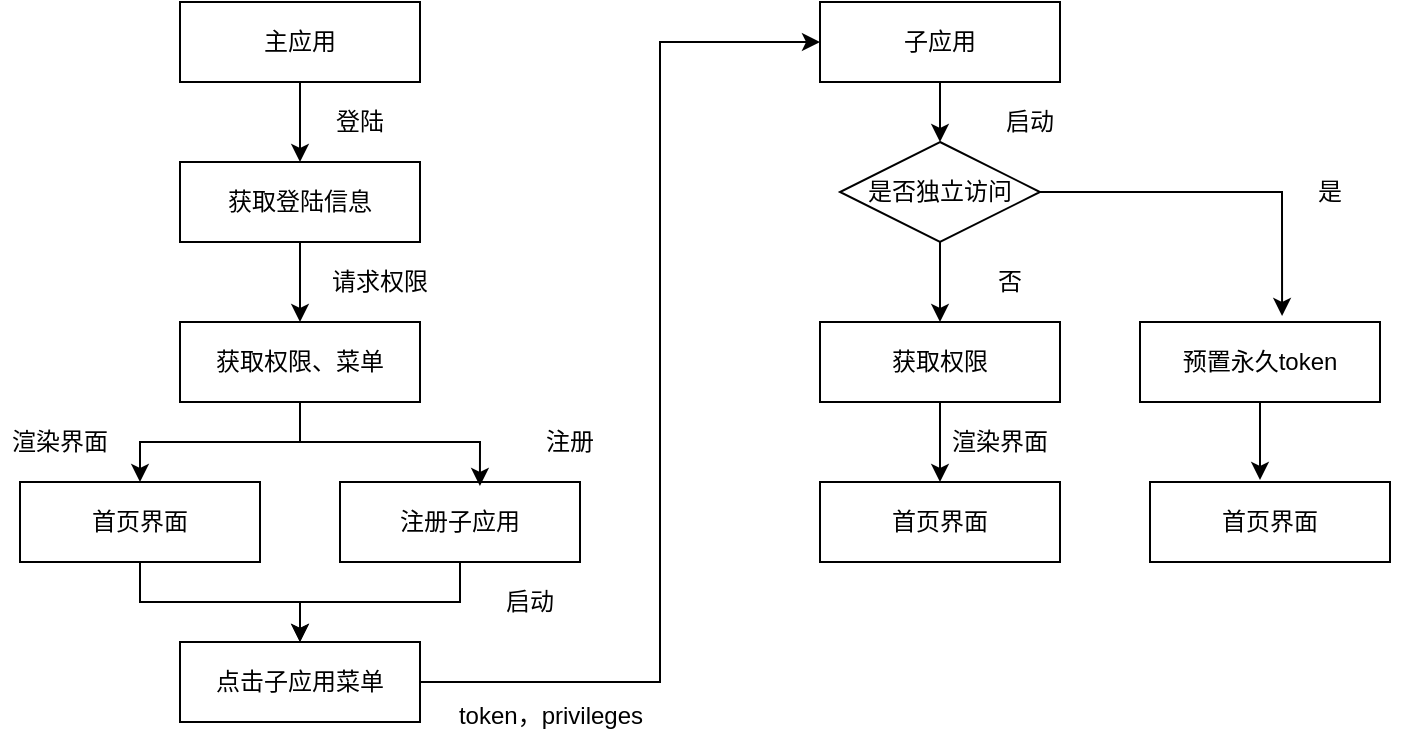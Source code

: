 <mxfile version="14.5.3" type="github">
  <diagram id="2YU1mLC71ZaFPqUyA7jv" name="Page-1">
    <mxGraphModel dx="1360" dy="834" grid="0" gridSize="10" guides="1" tooltips="1" connect="1" arrows="1" fold="1" page="1" pageScale="1" pageWidth="3300" pageHeight="4681" background="none" math="0" shadow="0">
      <root>
        <mxCell id="0" />
        <mxCell id="1" parent="0" />
        <mxCell id="SAPhj2jainKKI0kJMRds-7" style="edgeStyle=orthogonalEdgeStyle;rounded=0;orthogonalLoop=1;jettySize=auto;html=1;entryX=0.5;entryY=0;entryDx=0;entryDy=0;" edge="1" parent="1" source="SAPhj2jainKKI0kJMRds-2" target="SAPhj2jainKKI0kJMRds-6">
          <mxGeometry relative="1" as="geometry">
            <Array as="points">
              <mxPoint x="540" y="590" />
              <mxPoint x="540" y="590" />
            </Array>
          </mxGeometry>
        </mxCell>
        <mxCell id="SAPhj2jainKKI0kJMRds-2" value="主应用" style="rounded=0;whiteSpace=wrap;html=1;" vertex="1" parent="1">
          <mxGeometry x="480" y="560" width="120" height="40" as="geometry" />
        </mxCell>
        <mxCell id="SAPhj2jainKKI0kJMRds-19" style="edgeStyle=orthogonalEdgeStyle;rounded=0;orthogonalLoop=1;jettySize=auto;html=1;entryX=0.5;entryY=0;entryDx=0;entryDy=0;" edge="1" parent="1" source="SAPhj2jainKKI0kJMRds-3" target="SAPhj2jainKKI0kJMRds-16">
          <mxGeometry relative="1" as="geometry" />
        </mxCell>
        <mxCell id="SAPhj2jainKKI0kJMRds-3" value="注册子应用" style="rounded=0;whiteSpace=wrap;html=1;" vertex="1" parent="1">
          <mxGeometry x="560" y="800" width="120" height="40" as="geometry" />
        </mxCell>
        <mxCell id="SAPhj2jainKKI0kJMRds-11" style="edgeStyle=orthogonalEdgeStyle;rounded=0;orthogonalLoop=1;jettySize=auto;html=1;entryX=0.5;entryY=0;entryDx=0;entryDy=0;" edge="1" parent="1" source="SAPhj2jainKKI0kJMRds-6" target="SAPhj2jainKKI0kJMRds-10">
          <mxGeometry relative="1" as="geometry" />
        </mxCell>
        <mxCell id="SAPhj2jainKKI0kJMRds-6" value="获取登陆信息" style="rounded=0;whiteSpace=wrap;html=1;" vertex="1" parent="1">
          <mxGeometry x="480" y="640" width="120" height="40" as="geometry" />
        </mxCell>
        <mxCell id="SAPhj2jainKKI0kJMRds-8" value="登陆" style="text;html=1;strokeColor=none;fillColor=none;align=center;verticalAlign=middle;whiteSpace=wrap;rounded=0;" vertex="1" parent="1">
          <mxGeometry x="550" y="610" width="40" height="20" as="geometry" />
        </mxCell>
        <mxCell id="SAPhj2jainKKI0kJMRds-13" style="edgeStyle=orthogonalEdgeStyle;rounded=0;orthogonalLoop=1;jettySize=auto;html=1;entryX=0.583;entryY=0.05;entryDx=0;entryDy=0;entryPerimeter=0;" edge="1" parent="1" source="SAPhj2jainKKI0kJMRds-10" target="SAPhj2jainKKI0kJMRds-3">
          <mxGeometry relative="1" as="geometry" />
        </mxCell>
        <mxCell id="SAPhj2jainKKI0kJMRds-15" style="edgeStyle=orthogonalEdgeStyle;rounded=0;orthogonalLoop=1;jettySize=auto;html=1;entryX=0.5;entryY=0;entryDx=0;entryDy=0;" edge="1" parent="1" source="SAPhj2jainKKI0kJMRds-10" target="SAPhj2jainKKI0kJMRds-14">
          <mxGeometry relative="1" as="geometry" />
        </mxCell>
        <mxCell id="SAPhj2jainKKI0kJMRds-10" value="获取权限、菜单" style="rounded=0;whiteSpace=wrap;html=1;" vertex="1" parent="1">
          <mxGeometry x="480" y="720" width="120" height="40" as="geometry" />
        </mxCell>
        <mxCell id="SAPhj2jainKKI0kJMRds-12" value="请求权限" style="text;html=1;strokeColor=none;fillColor=none;align=center;verticalAlign=middle;whiteSpace=wrap;rounded=0;" vertex="1" parent="1">
          <mxGeometry x="550" y="690" width="60" height="20" as="geometry" />
        </mxCell>
        <mxCell id="SAPhj2jainKKI0kJMRds-17" style="edgeStyle=orthogonalEdgeStyle;rounded=0;orthogonalLoop=1;jettySize=auto;html=1;" edge="1" parent="1" source="SAPhj2jainKKI0kJMRds-14" target="SAPhj2jainKKI0kJMRds-16">
          <mxGeometry relative="1" as="geometry" />
        </mxCell>
        <mxCell id="SAPhj2jainKKI0kJMRds-14" value="首页界面" style="rounded=0;whiteSpace=wrap;html=1;" vertex="1" parent="1">
          <mxGeometry x="400" y="800" width="120" height="40" as="geometry" />
        </mxCell>
        <mxCell id="SAPhj2jainKKI0kJMRds-40" style="edgeStyle=orthogonalEdgeStyle;rounded=0;orthogonalLoop=1;jettySize=auto;html=1;" edge="1" parent="1" source="SAPhj2jainKKI0kJMRds-16" target="SAPhj2jainKKI0kJMRds-21">
          <mxGeometry relative="1" as="geometry">
            <Array as="points">
              <mxPoint x="720" y="900" />
              <mxPoint x="720" y="580" />
            </Array>
          </mxGeometry>
        </mxCell>
        <mxCell id="SAPhj2jainKKI0kJMRds-16" value="点击子应用菜单" style="rounded=0;whiteSpace=wrap;html=1;" vertex="1" parent="1">
          <mxGeometry x="480" y="880" width="120" height="40" as="geometry" />
        </mxCell>
        <mxCell id="SAPhj2jainKKI0kJMRds-20" value="启动" style="text;html=1;strokeColor=none;fillColor=none;align=center;verticalAlign=middle;whiteSpace=wrap;rounded=0;" vertex="1" parent="1">
          <mxGeometry x="620" y="850" width="70" height="20" as="geometry" />
        </mxCell>
        <mxCell id="SAPhj2jainKKI0kJMRds-24" style="edgeStyle=orthogonalEdgeStyle;rounded=0;orthogonalLoop=1;jettySize=auto;html=1;entryX=0.5;entryY=0;entryDx=0;entryDy=0;" edge="1" parent="1" source="SAPhj2jainKKI0kJMRds-21" target="SAPhj2jainKKI0kJMRds-22">
          <mxGeometry relative="1" as="geometry" />
        </mxCell>
        <mxCell id="SAPhj2jainKKI0kJMRds-21" value="子应用" style="rounded=0;whiteSpace=wrap;html=1;" vertex="1" parent="1">
          <mxGeometry x="800" y="560" width="120" height="40" as="geometry" />
        </mxCell>
        <mxCell id="SAPhj2jainKKI0kJMRds-31" style="edgeStyle=orthogonalEdgeStyle;rounded=0;orthogonalLoop=1;jettySize=auto;html=1;entryX=0.592;entryY=-0.075;entryDx=0;entryDy=0;entryPerimeter=0;" edge="1" parent="1" source="SAPhj2jainKKI0kJMRds-22" target="SAPhj2jainKKI0kJMRds-30">
          <mxGeometry relative="1" as="geometry" />
        </mxCell>
        <mxCell id="SAPhj2jainKKI0kJMRds-34" style="edgeStyle=orthogonalEdgeStyle;rounded=0;orthogonalLoop=1;jettySize=auto;html=1;entryX=0.5;entryY=0;entryDx=0;entryDy=0;" edge="1" parent="1" source="SAPhj2jainKKI0kJMRds-22" target="SAPhj2jainKKI0kJMRds-26">
          <mxGeometry relative="1" as="geometry" />
        </mxCell>
        <mxCell id="SAPhj2jainKKI0kJMRds-22" value="是否独立访问" style="rhombus;whiteSpace=wrap;html=1;" vertex="1" parent="1">
          <mxGeometry x="810" y="630" width="100" height="50" as="geometry" />
        </mxCell>
        <mxCell id="SAPhj2jainKKI0kJMRds-25" value="启动" style="text;html=1;strokeColor=none;fillColor=none;align=center;verticalAlign=middle;whiteSpace=wrap;rounded=0;" vertex="1" parent="1">
          <mxGeometry x="870" y="610" width="70" height="20" as="geometry" />
        </mxCell>
        <mxCell id="SAPhj2jainKKI0kJMRds-38" style="edgeStyle=orthogonalEdgeStyle;rounded=0;orthogonalLoop=1;jettySize=auto;html=1;entryX=0.5;entryY=0;entryDx=0;entryDy=0;" edge="1" parent="1" source="SAPhj2jainKKI0kJMRds-26" target="SAPhj2jainKKI0kJMRds-37">
          <mxGeometry relative="1" as="geometry" />
        </mxCell>
        <mxCell id="SAPhj2jainKKI0kJMRds-26" value="获取权限" style="rounded=0;whiteSpace=wrap;html=1;" vertex="1" parent="1">
          <mxGeometry x="800" y="720" width="120" height="40" as="geometry" />
        </mxCell>
        <mxCell id="SAPhj2jainKKI0kJMRds-27" value="渲染界面" style="text;html=1;strokeColor=none;fillColor=none;align=center;verticalAlign=middle;whiteSpace=wrap;rounded=0;" vertex="1" parent="1">
          <mxGeometry x="390" y="770" width="60" height="20" as="geometry" />
        </mxCell>
        <mxCell id="SAPhj2jainKKI0kJMRds-29" value="注册" style="text;html=1;strokeColor=none;fillColor=none;align=center;verticalAlign=middle;whiteSpace=wrap;rounded=0;" vertex="1" parent="1">
          <mxGeometry x="640" y="770" width="70" height="20" as="geometry" />
        </mxCell>
        <mxCell id="SAPhj2jainKKI0kJMRds-42" style="edgeStyle=orthogonalEdgeStyle;rounded=0;orthogonalLoop=1;jettySize=auto;html=1;" edge="1" parent="1" source="SAPhj2jainKKI0kJMRds-30">
          <mxGeometry relative="1" as="geometry">
            <mxPoint x="1020" y="799" as="targetPoint" />
          </mxGeometry>
        </mxCell>
        <mxCell id="SAPhj2jainKKI0kJMRds-30" value="预置永久token" style="rounded=0;whiteSpace=wrap;html=1;" vertex="1" parent="1">
          <mxGeometry x="960" y="720" width="120" height="40" as="geometry" />
        </mxCell>
        <mxCell id="SAPhj2jainKKI0kJMRds-32" value="是" style="text;html=1;strokeColor=none;fillColor=none;align=center;verticalAlign=middle;whiteSpace=wrap;rounded=0;" vertex="1" parent="1">
          <mxGeometry x="1020" y="645" width="70" height="20" as="geometry" />
        </mxCell>
        <mxCell id="SAPhj2jainKKI0kJMRds-35" value="否" style="text;html=1;strokeColor=none;fillColor=none;align=center;verticalAlign=middle;whiteSpace=wrap;rounded=0;" vertex="1" parent="1">
          <mxGeometry x="860" y="690" width="70" height="20" as="geometry" />
        </mxCell>
        <mxCell id="SAPhj2jainKKI0kJMRds-37" value="首页界面" style="rounded=0;whiteSpace=wrap;html=1;" vertex="1" parent="1">
          <mxGeometry x="800" y="800" width="120" height="40" as="geometry" />
        </mxCell>
        <mxCell id="SAPhj2jainKKI0kJMRds-39" value="渲染界面" style="text;html=1;strokeColor=none;fillColor=none;align=center;verticalAlign=middle;whiteSpace=wrap;rounded=0;" vertex="1" parent="1">
          <mxGeometry x="860" y="770" width="60" height="20" as="geometry" />
        </mxCell>
        <mxCell id="SAPhj2jainKKI0kJMRds-41" value="首页界面" style="rounded=0;whiteSpace=wrap;html=1;" vertex="1" parent="1">
          <mxGeometry x="965" y="800" width="120" height="40" as="geometry" />
        </mxCell>
        <mxCell id="SAPhj2jainKKI0kJMRds-43" value="token，privileges" style="text;html=1;strokeColor=none;fillColor=none;align=center;verticalAlign=middle;whiteSpace=wrap;rounded=0;" vertex="1" parent="1">
          <mxGeometry x="610" y="907" width="111" height="20" as="geometry" />
        </mxCell>
      </root>
    </mxGraphModel>
  </diagram>
</mxfile>
